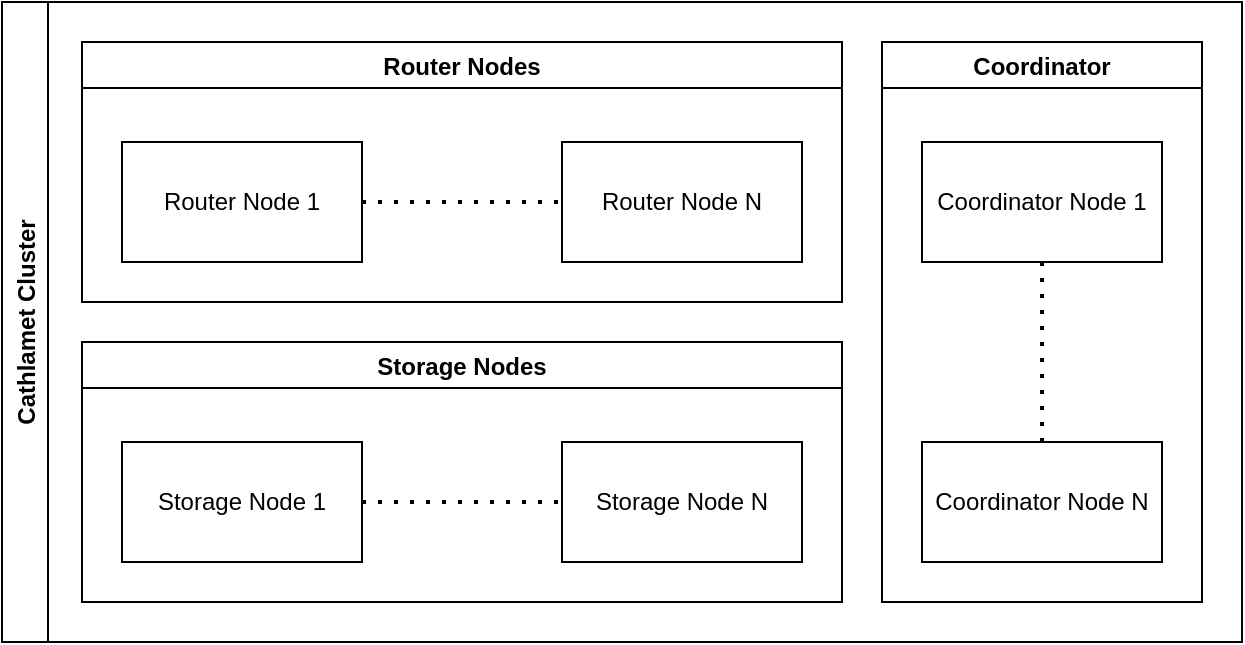 <mxfile version="20.0.1" type="github">
  <diagram id="6JH0PzIQv142FpewLGLQ" name="Page-1">
    <mxGraphModel dx="859" dy="609" grid="1" gridSize="10" guides="1" tooltips="1" connect="1" arrows="1" fold="1" page="1" pageScale="1" pageWidth="850" pageHeight="1100" math="0" shadow="0">
      <root>
        <mxCell id="0" />
        <mxCell id="1" parent="0" />
        <mxCell id="F4LPR_H7pQYc62Ddbh9R-1" value="Storage Nodes" style="swimlane;" vertex="1" parent="1">
          <mxGeometry x="80" y="210" width="380" height="130" as="geometry" />
        </mxCell>
        <mxCell id="F4LPR_H7pQYc62Ddbh9R-3" value="Storage Node 1" style="rounded=0;whiteSpace=wrap;html=1;" vertex="1" parent="F4LPR_H7pQYc62Ddbh9R-1">
          <mxGeometry x="20" y="50" width="120" height="60" as="geometry" />
        </mxCell>
        <mxCell id="F4LPR_H7pQYc62Ddbh9R-4" value="Storage Node N" style="rounded=0;whiteSpace=wrap;html=1;" vertex="1" parent="F4LPR_H7pQYc62Ddbh9R-1">
          <mxGeometry x="240" y="50" width="120" height="60" as="geometry" />
        </mxCell>
        <mxCell id="F4LPR_H7pQYc62Ddbh9R-5" value="" style="endArrow=none;dashed=1;html=1;dashPattern=1 3;strokeWidth=2;rounded=0;exitX=1;exitY=0.5;exitDx=0;exitDy=0;entryX=0;entryY=0.5;entryDx=0;entryDy=0;" edge="1" parent="F4LPR_H7pQYc62Ddbh9R-1" source="F4LPR_H7pQYc62Ddbh9R-3" target="F4LPR_H7pQYc62Ddbh9R-4">
          <mxGeometry width="50" height="50" relative="1" as="geometry">
            <mxPoint x="360" y="120" as="sourcePoint" />
            <mxPoint x="410" y="70" as="targetPoint" />
          </mxGeometry>
        </mxCell>
        <mxCell id="F4LPR_H7pQYc62Ddbh9R-7" value="Router Nodes" style="swimlane;" vertex="1" parent="1">
          <mxGeometry x="80" y="60" width="380" height="130" as="geometry" />
        </mxCell>
        <mxCell id="F4LPR_H7pQYc62Ddbh9R-8" value="Router Node 1" style="rounded=0;whiteSpace=wrap;html=1;" vertex="1" parent="F4LPR_H7pQYc62Ddbh9R-7">
          <mxGeometry x="20" y="50" width="120" height="60" as="geometry" />
        </mxCell>
        <mxCell id="F4LPR_H7pQYc62Ddbh9R-9" value="Router Node N" style="rounded=0;whiteSpace=wrap;html=1;" vertex="1" parent="F4LPR_H7pQYc62Ddbh9R-7">
          <mxGeometry x="240" y="50" width="120" height="60" as="geometry" />
        </mxCell>
        <mxCell id="F4LPR_H7pQYc62Ddbh9R-10" value="" style="endArrow=none;dashed=1;html=1;dashPattern=1 3;strokeWidth=2;rounded=0;exitX=1;exitY=0.5;exitDx=0;exitDy=0;entryX=0;entryY=0.5;entryDx=0;entryDy=0;" edge="1" parent="F4LPR_H7pQYc62Ddbh9R-7" source="F4LPR_H7pQYc62Ddbh9R-8" target="F4LPR_H7pQYc62Ddbh9R-9">
          <mxGeometry width="50" height="50" relative="1" as="geometry">
            <mxPoint x="360" y="120" as="sourcePoint" />
            <mxPoint x="410" y="70" as="targetPoint" />
          </mxGeometry>
        </mxCell>
        <mxCell id="F4LPR_H7pQYc62Ddbh9R-11" value="Coordinator" style="swimlane;" vertex="1" parent="1">
          <mxGeometry x="480" y="60" width="160" height="280" as="geometry" />
        </mxCell>
        <mxCell id="F4LPR_H7pQYc62Ddbh9R-12" value="Coordinator Node 1" style="rounded=0;whiteSpace=wrap;html=1;" vertex="1" parent="F4LPR_H7pQYc62Ddbh9R-11">
          <mxGeometry x="20" y="50" width="120" height="60" as="geometry" />
        </mxCell>
        <mxCell id="F4LPR_H7pQYc62Ddbh9R-13" value="Coordinator Node N" style="rounded=0;whiteSpace=wrap;html=1;" vertex="1" parent="F4LPR_H7pQYc62Ddbh9R-11">
          <mxGeometry x="20" y="200" width="120" height="60" as="geometry" />
        </mxCell>
        <mxCell id="F4LPR_H7pQYc62Ddbh9R-14" value="" style="endArrow=none;dashed=1;html=1;dashPattern=1 3;strokeWidth=2;rounded=0;exitX=0.5;exitY=1;exitDx=0;exitDy=0;entryX=0.5;entryY=0;entryDx=0;entryDy=0;" edge="1" parent="F4LPR_H7pQYc62Ddbh9R-11" source="F4LPR_H7pQYc62Ddbh9R-12" target="F4LPR_H7pQYc62Ddbh9R-13">
          <mxGeometry width="50" height="50" relative="1" as="geometry">
            <mxPoint x="360" y="120" as="sourcePoint" />
            <mxPoint x="410" y="70" as="targetPoint" />
          </mxGeometry>
        </mxCell>
        <mxCell id="F4LPR_H7pQYc62Ddbh9R-15" value="Cathlamet Cluster" style="swimlane;horizontal=0;" vertex="1" parent="1">
          <mxGeometry x="40" y="40" width="620" height="320" as="geometry" />
        </mxCell>
      </root>
    </mxGraphModel>
  </diagram>
</mxfile>
